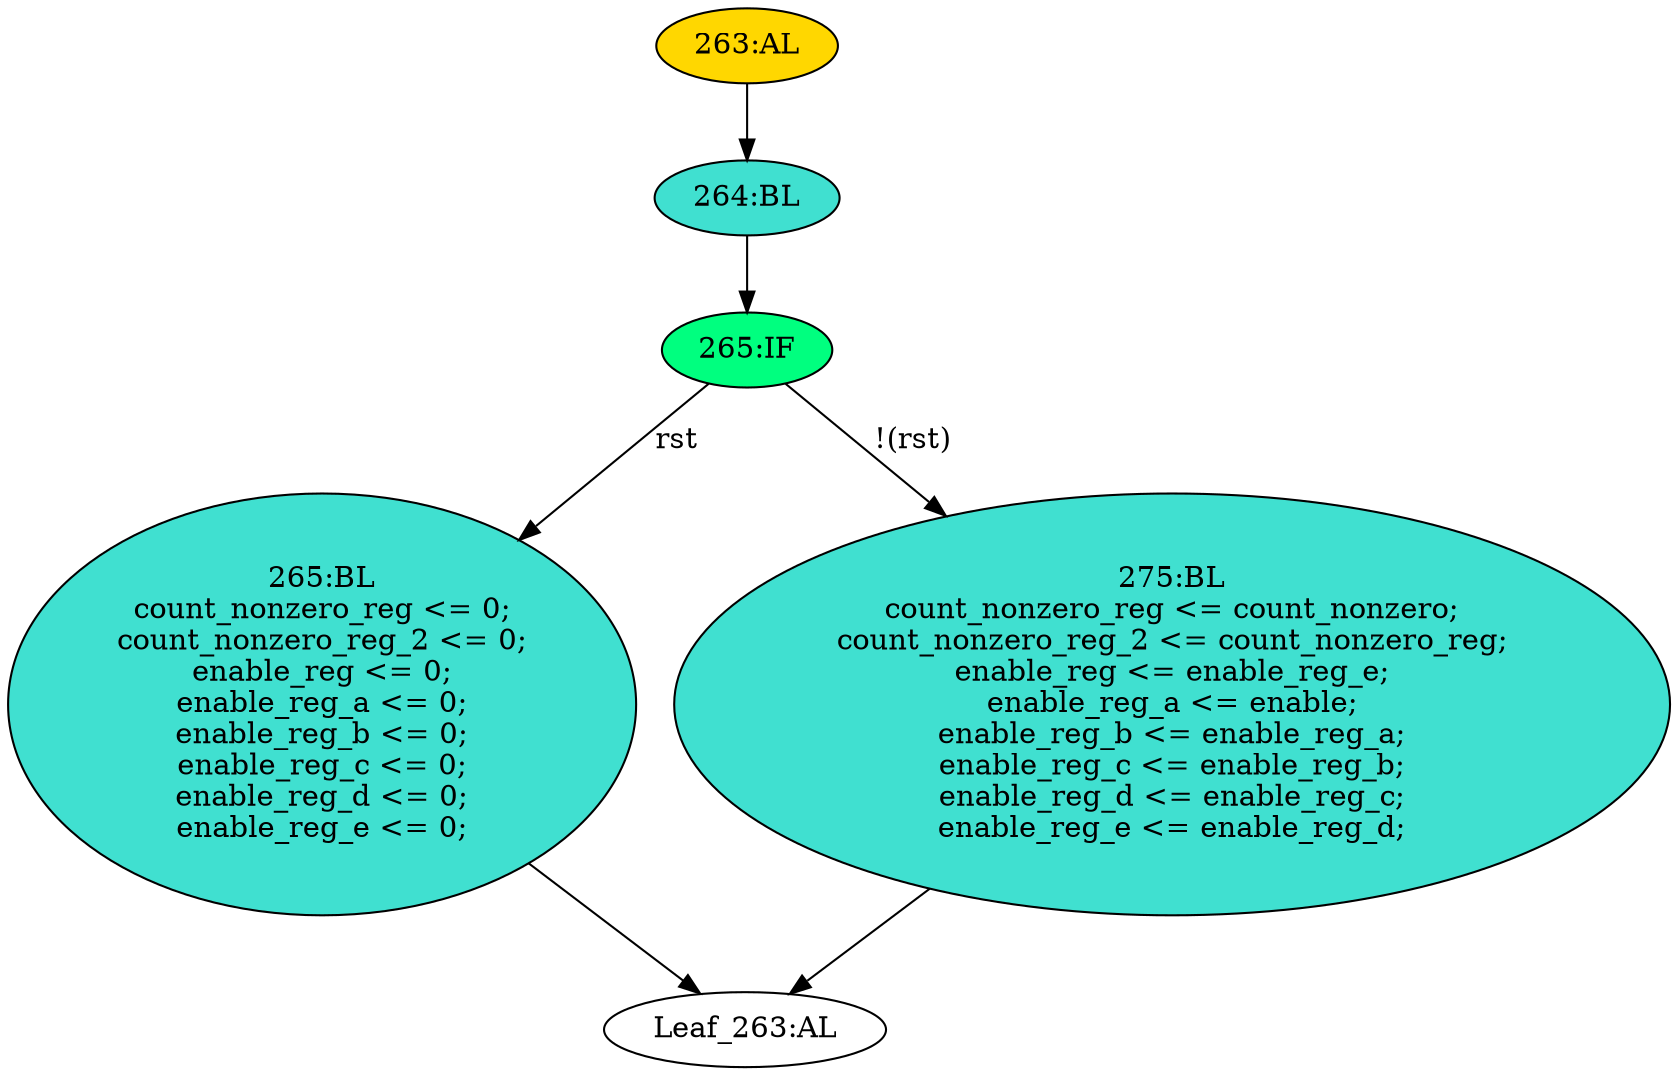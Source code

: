 strict digraph "" {
	node [label="\N"];
	"263:AL"	 [ast="<pyverilog.vparser.ast.Always object at 0x7f284bca4c10>",
		clk_sens=True,
		fillcolor=gold,
		label="263:AL",
		sens="['clk']",
		statements="[]",
		style=filled,
		typ=Always,
		use_var="['enable', 'count_nonzero_reg', 'enable_reg_c', 'enable_reg_b', 'enable_reg_a', 'enable_reg_e', 'enable_reg_d', 'rst', 'count_nonzero']"];
	"264:BL"	 [ast="<pyverilog.vparser.ast.Block object at 0x7f284bca4d10>",
		fillcolor=turquoise,
		label="264:BL",
		statements="[]",
		style=filled,
		typ=Block];
	"263:AL" -> "264:BL"	 [cond="[]",
		lineno=None];
	"265:BL"	 [ast="<pyverilog.vparser.ast.Block object at 0x7f284bccaa10>",
		fillcolor=turquoise,
		label="265:BL
count_nonzero_reg <= 0;
count_nonzero_reg_2 <= 0;
enable_reg <= 0;
enable_reg_a <= 0;
enable_reg_b <= 0;
enable_reg_c <= \
0;
enable_reg_d <= 0;
enable_reg_e <= 0;",
		statements="[<pyverilog.vparser.ast.NonblockingSubstitution object at 0x7f284bccaa50>, <pyverilog.vparser.ast.NonblockingSubstitution object \
at 0x7f284bccabd0>, <pyverilog.vparser.ast.NonblockingSubstitution object at 0x7f284bccad50>, <pyverilog.vparser.ast.NonblockingSubstitution \
object at 0x7f284bccae90>, <pyverilog.vparser.ast.NonblockingSubstitution object at 0x7f284bcb0050>, <pyverilog.vparser.ast.NonblockingSubstitution \
object at 0x7f284bcb01d0>, <pyverilog.vparser.ast.NonblockingSubstitution object at 0x7f284bcb0350>, <pyverilog.vparser.ast.NonblockingSubstitution \
object at 0x7f284bcb04d0>]",
		style=filled,
		typ=Block];
	"Leaf_263:AL"	 [def_var="['enable_reg', 'count_nonzero_reg', 'count_nonzero_reg_2', 'enable_reg_c', 'enable_reg_b', 'enable_reg_a', 'enable_reg_e', 'enable_\
reg_d']",
		label="Leaf_263:AL"];
	"265:BL" -> "Leaf_263:AL"	 [cond="[]",
		lineno=None];
	"265:IF"	 [ast="<pyverilog.vparser.ast.IfStatement object at 0x7f284bca4d50>",
		fillcolor=springgreen,
		label="265:IF",
		statements="[]",
		style=filled,
		typ=IfStatement];
	"265:IF" -> "265:BL"	 [cond="['rst']",
		label=rst,
		lineno=265];
	"275:BL"	 [ast="<pyverilog.vparser.ast.Block object at 0x7f284bca4dd0>",
		fillcolor=turquoise,
		label="275:BL
count_nonzero_reg <= count_nonzero;
count_nonzero_reg_2 <= count_nonzero_reg;
enable_reg <= enable_reg_e;
enable_reg_a <= \
enable;
enable_reg_b <= enable_reg_a;
enable_reg_c <= enable_reg_b;
enable_reg_d <= enable_reg_c;
enable_reg_e <= enable_reg_d;",
		statements="[<pyverilog.vparser.ast.NonblockingSubstitution object at 0x7f284bca4e10>, <pyverilog.vparser.ast.NonblockingSubstitution object \
at 0x7f284bca4fd0>, <pyverilog.vparser.ast.NonblockingSubstitution object at 0x7f284bcca190>, <pyverilog.vparser.ast.NonblockingSubstitution \
object at 0x7f284bcca2d0>, <pyverilog.vparser.ast.NonblockingSubstitution object at 0x7f284bd6c950>, <pyverilog.vparser.ast.NonblockingSubstitution \
object at 0x7f284bcca550>, <pyverilog.vparser.ast.NonblockingSubstitution object at 0x7f284bcca6d0>, <pyverilog.vparser.ast.NonblockingSubstitution \
object at 0x7f284bcca850>]",
		style=filled,
		typ=Block];
	"265:IF" -> "275:BL"	 [cond="['rst']",
		label="!(rst)",
		lineno=265];
	"275:BL" -> "Leaf_263:AL"	 [cond="[]",
		lineno=None];
	"264:BL" -> "265:IF"	 [cond="[]",
		lineno=None];
}
